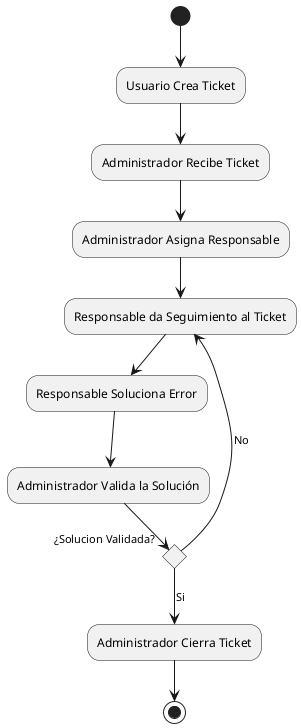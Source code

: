 @startuml

  (*) --> Usuario Crea Ticket
      --> Administrador Recibe Ticket
      --> Administrador Asigna Responsable
      --> Responsable da Seguimiento al Ticket
      --> Responsable Soluciona Error
      --> Administrador Valida la Solución
      if "¿Solucion Validada?" then
        -->[Si] Administrador Cierra Ticket
        --> (*)
        else
        -->[No] Responsable da Seguimiento al Ticket
      endif

@enduml